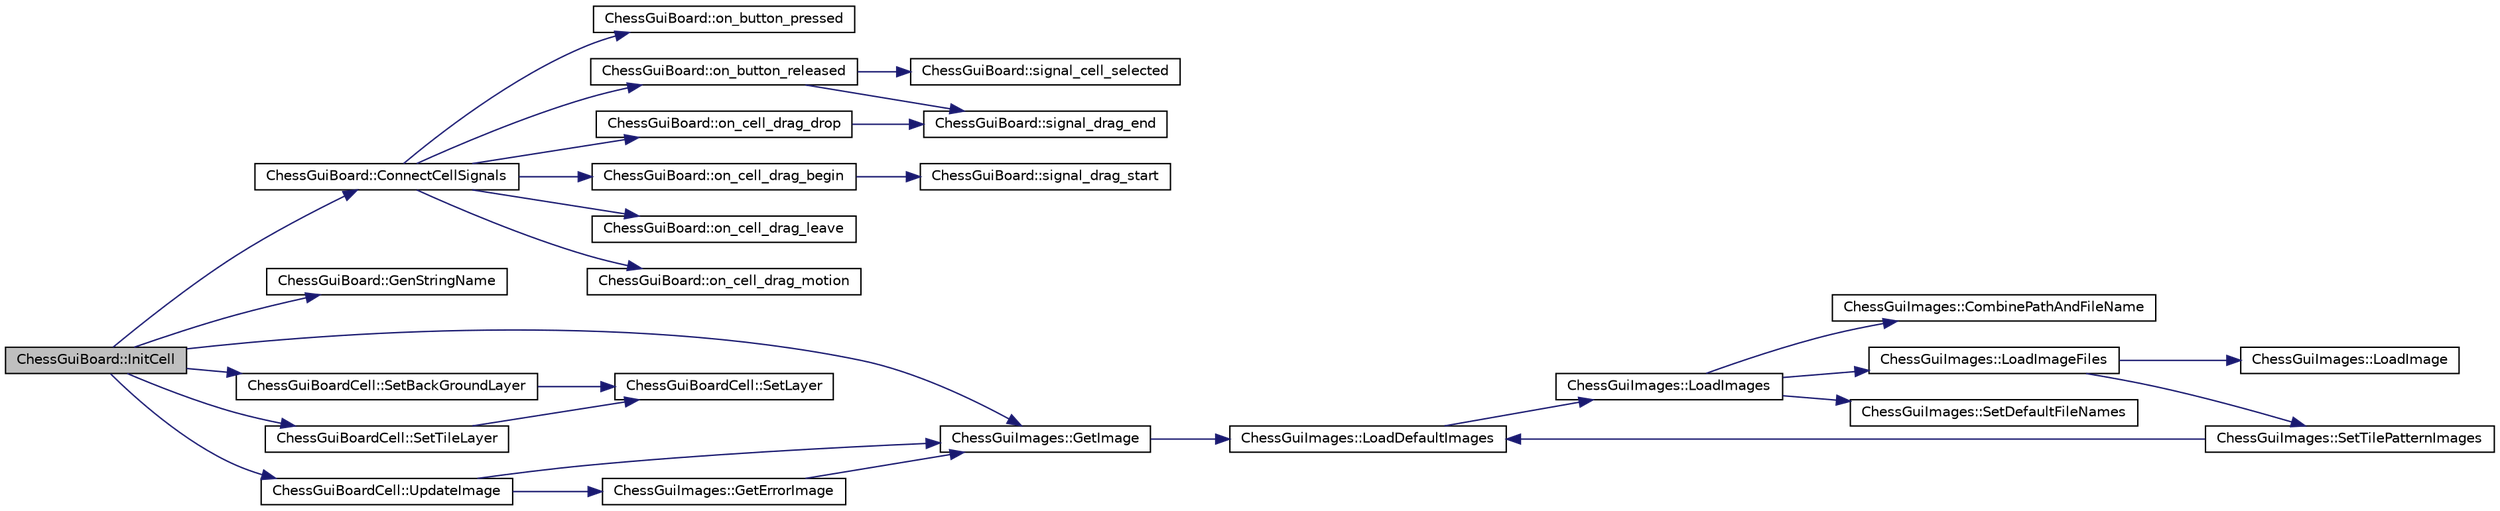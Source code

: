 digraph G
{
  bgcolor="transparent";
  edge [fontname="Helvetica",fontsize="10",labelfontname="Helvetica",labelfontsize="10"];
  node [fontname="Helvetica",fontsize="10",shape=record];
  rankdir=LR;
  Node1 [label="ChessGuiBoard::InitCell",height=0.2,width=0.4,color="black", fillcolor="grey75", style="filled" fontcolor="black"];
  Node1 -> Node2 [color="midnightblue",fontsize="10",style="solid",fontname="Helvetica"];
  Node2 [label="ChessGuiBoard::ConnectCellSignals",height=0.2,width=0.4,color="black",URL="$d3/da9/classChessGuiBoard.html#aff095e20b1d03c8225c0a08efdc8e227"];
  Node2 -> Node3 [color="midnightblue",fontsize="10",style="solid",fontname="Helvetica"];
  Node3 [label="ChessGuiBoard::on_button_pressed",height=0.2,width=0.4,color="black",URL="$d3/da9/classChessGuiBoard.html#a49e6c696246cd81253d221e1fc58b37c"];
  Node2 -> Node4 [color="midnightblue",fontsize="10",style="solid",fontname="Helvetica"];
  Node4 [label="ChessGuiBoard::on_button_released",height=0.2,width=0.4,color="black",URL="$d3/da9/classChessGuiBoard.html#af2770a1e89fc683a2ae0b9e6f0034edf",tooltip="Emits signal_cell_selected if a drag hasn&#39;t been initiated and then terminated outside of this sq..."];
  Node4 -> Node5 [color="midnightblue",fontsize="10",style="solid",fontname="Helvetica"];
  Node5 [label="ChessGuiBoard::signal_cell_selected",height=0.2,width=0.4,color="black",URL="$d3/da9/classChessGuiBoard.html#a7cd56f0da9942720e166f4f9a2563082",tooltip="emited when a butten is pressed over a square"];
  Node4 -> Node6 [color="midnightblue",fontsize="10",style="solid",fontname="Helvetica"];
  Node6 [label="ChessGuiBoard::signal_drag_end",height=0.2,width=0.4,color="black",URL="$d3/da9/classChessGuiBoard.html#ac5a6fbe10580b9162c71741a79d2efe3",tooltip="emited after a drag has been initiated and the button has been released"];
  Node2 -> Node7 [color="midnightblue",fontsize="10",style="solid",fontname="Helvetica"];
  Node7 [label="ChessGuiBoard::on_cell_drag_begin",height=0.2,width=0.4,color="black",URL="$d3/da9/classChessGuiBoard.html#a209f913f7de5e6d39bd4bd4133eb1d5f"];
  Node7 -> Node8 [color="midnightblue",fontsize="10",style="solid",fontname="Helvetica"];
  Node8 [label="ChessGuiBoard::signal_drag_start",height=0.2,width=0.4,color="black",URL="$d3/da9/classChessGuiBoard.html#ac96c5e3eee573606587ee5523c4e137a",tooltip="emited when button 1 is pressed, held, and then the mouse is moved"];
  Node2 -> Node9 [color="midnightblue",fontsize="10",style="solid",fontname="Helvetica"];
  Node9 [label="ChessGuiBoard::on_cell_drag_drop",height=0.2,width=0.4,color="black",URL="$d3/da9/classChessGuiBoard.html#a11b85b72aeecd10ceeee1d60918da67f"];
  Node9 -> Node6 [color="midnightblue",fontsize="10",style="solid",fontname="Helvetica"];
  Node2 -> Node10 [color="midnightblue",fontsize="10",style="solid",fontname="Helvetica"];
  Node10 [label="ChessGuiBoard::on_cell_drag_leave",height=0.2,width=0.4,color="black",URL="$d3/da9/classChessGuiBoard.html#a8fa902a5aa0f9e6823972389cb5ef99b"];
  Node2 -> Node11 [color="midnightblue",fontsize="10",style="solid",fontname="Helvetica"];
  Node11 [label="ChessGuiBoard::on_cell_drag_motion",height=0.2,width=0.4,color="black",URL="$d3/da9/classChessGuiBoard.html#a7db405b7e199cca12fc54be22203a286"];
  Node1 -> Node12 [color="midnightblue",fontsize="10",style="solid",fontname="Helvetica"];
  Node12 [label="ChessGuiBoard::GenStringName",height=0.2,width=0.4,color="black",URL="$d3/da9/classChessGuiBoard.html#a521c0e3ffba2bff9bd593e459355288d",tooltip="Generates a string using the name scheme (&quot;ChessBoard_Row%d_Col%d&quot;, row,col) Used in retrieving widgets from refGlade."];
  Node1 -> Node13 [color="midnightblue",fontsize="10",style="solid",fontname="Helvetica"];
  Node13 [label="ChessGuiImages::GetImage",height=0.2,width=0.4,color="black",URL="$d3/d0c/classChessGuiImages.html#adc960269e94c9a376f1a62416c5f1dc3"];
  Node13 -> Node14 [color="midnightblue",fontsize="10",style="solid",fontname="Helvetica"];
  Node14 [label="ChessGuiImages::LoadDefaultImages",height=0.2,width=0.4,color="black",URL="$d3/d0c/classChessGuiImages.html#a57e91bb4124d6669d1aedeedd067f6af",tooltip="Loads images using the default names (SetDefaultFileNames) and a default path set at compile time..."];
  Node14 -> Node15 [color="midnightblue",fontsize="10",style="solid",fontname="Helvetica"];
  Node15 [label="ChessGuiImages::LoadImages",height=0.2,width=0.4,color="black",URL="$d3/d0c/classChessGuiImages.html#acfa291be8779b457d12e80a6a29686d6",tooltip="looks in directory defined by path for images following default naming (SetDefaultFileNames)"];
  Node15 -> Node16 [color="midnightblue",fontsize="10",style="solid",fontname="Helvetica"];
  Node16 [label="ChessGuiImages::CombinePathAndFileName",height=0.2,width=0.4,color="black",URL="$d3/d0c/classChessGuiImages.html#a7783367b689ddd77abf432a9fab97ff4",tooltip="Prepends path to the contents of imagePaths Does not modify any element of imagePaths that is empty (..."];
  Node15 -> Node17 [color="midnightblue",fontsize="10",style="solid",fontname="Helvetica"];
  Node17 [label="ChessGuiImages::LoadImageFiles",height=0.2,width=0.4,color="black",URL="$d3/d0c/classChessGuiImages.html#a1c2ada8d071aa420285949d1463bff80",tooltip="Attempts to load the values of imagePaths as Gdk::Pixbufs into images, matching indexes."];
  Node17 -> Node18 [color="midnightblue",fontsize="10",style="solid",fontname="Helvetica"];
  Node18 [label="ChessGuiImages::LoadImage",height=0.2,width=0.4,color="black",URL="$d3/d0c/classChessGuiImages.html#aedc5de514ad917457fdcdc6369e4b349",tooltip="Loads individual image with file located at path."];
  Node17 -> Node19 [color="midnightblue",fontsize="10",style="solid",fontname="Helvetica"];
  Node19 [label="ChessGuiImages::SetTilePatternImages",height=0.2,width=0.4,color="black",URL="$d3/d0c/classChessGuiImages.html#ad53cbd771cda6c7adb979bf128ade1e4",tooltip="Checks to see if a tile image was provided, if not, sets the tile to use BLACK_SQUARE or WHITE_SQUARE..."];
  Node19 -> Node14 [color="midnightblue",fontsize="10",style="solid",fontname="Helvetica"];
  Node15 -> Node20 [color="midnightblue",fontsize="10",style="solid",fontname="Helvetica"];
  Node20 [label="ChessGuiImages::SetDefaultFileNames",height=0.2,width=0.4,color="black",URL="$d3/d0c/classChessGuiImages.html#a90ff5eac1aa6937514ba37ad2655220d",tooltip="loads default filenames into imagePaths"];
  Node1 -> Node21 [color="midnightblue",fontsize="10",style="solid",fontname="Helvetica"];
  Node21 [label="ChessGuiBoardCell::SetBackGroundLayer",height=0.2,width=0.4,color="black",URL="$d7/d31/classChessGuiBoardCell.html#a546d0e3200b38164df9655b0805bf72e",tooltip="Passes appropriate arguments to SetLayer."];
  Node21 -> Node22 [color="midnightblue",fontsize="10",style="solid",fontname="Helvetica"];
  Node22 [label="ChessGuiBoardCell::SetLayer",height=0.2,width=0.4,color="black",URL="$d7/d31/classChessGuiBoardCell.html#aef20ca11fd922300bfb5d4407c798c08"];
  Node1 -> Node23 [color="midnightblue",fontsize="10",style="solid",fontname="Helvetica"];
  Node23 [label="ChessGuiBoardCell::SetTileLayer",height=0.2,width=0.4,color="black",URL="$d7/d31/classChessGuiBoardCell.html#ae99a2f9c57df3878e4c75a831462a9f2",tooltip="Passes appropriate arguments to SetLayer."];
  Node23 -> Node22 [color="midnightblue",fontsize="10",style="solid",fontname="Helvetica"];
  Node1 -> Node24 [color="midnightblue",fontsize="10",style="solid",fontname="Helvetica"];
  Node24 [label="ChessGuiBoardCell::UpdateImage",height=0.2,width=0.4,color="black",URL="$d7/d31/classChessGuiBoardCell.html#a14d4bcdc18a94ab74b840d1453533fac",tooltip="Draw all visible layers to image."];
  Node24 -> Node25 [color="midnightblue",fontsize="10",style="solid",fontname="Helvetica"];
  Node25 [label="ChessGuiImages::GetErrorImage",height=0.2,width=0.4,color="black",URL="$d3/d0c/classChessGuiImages.html#acea2ef3f81e33b4e8894ad13ffe845de"];
  Node25 -> Node13 [color="midnightblue",fontsize="10",style="solid",fontname="Helvetica"];
  Node24 -> Node13 [color="midnightblue",fontsize="10",style="solid",fontname="Helvetica"];
}
